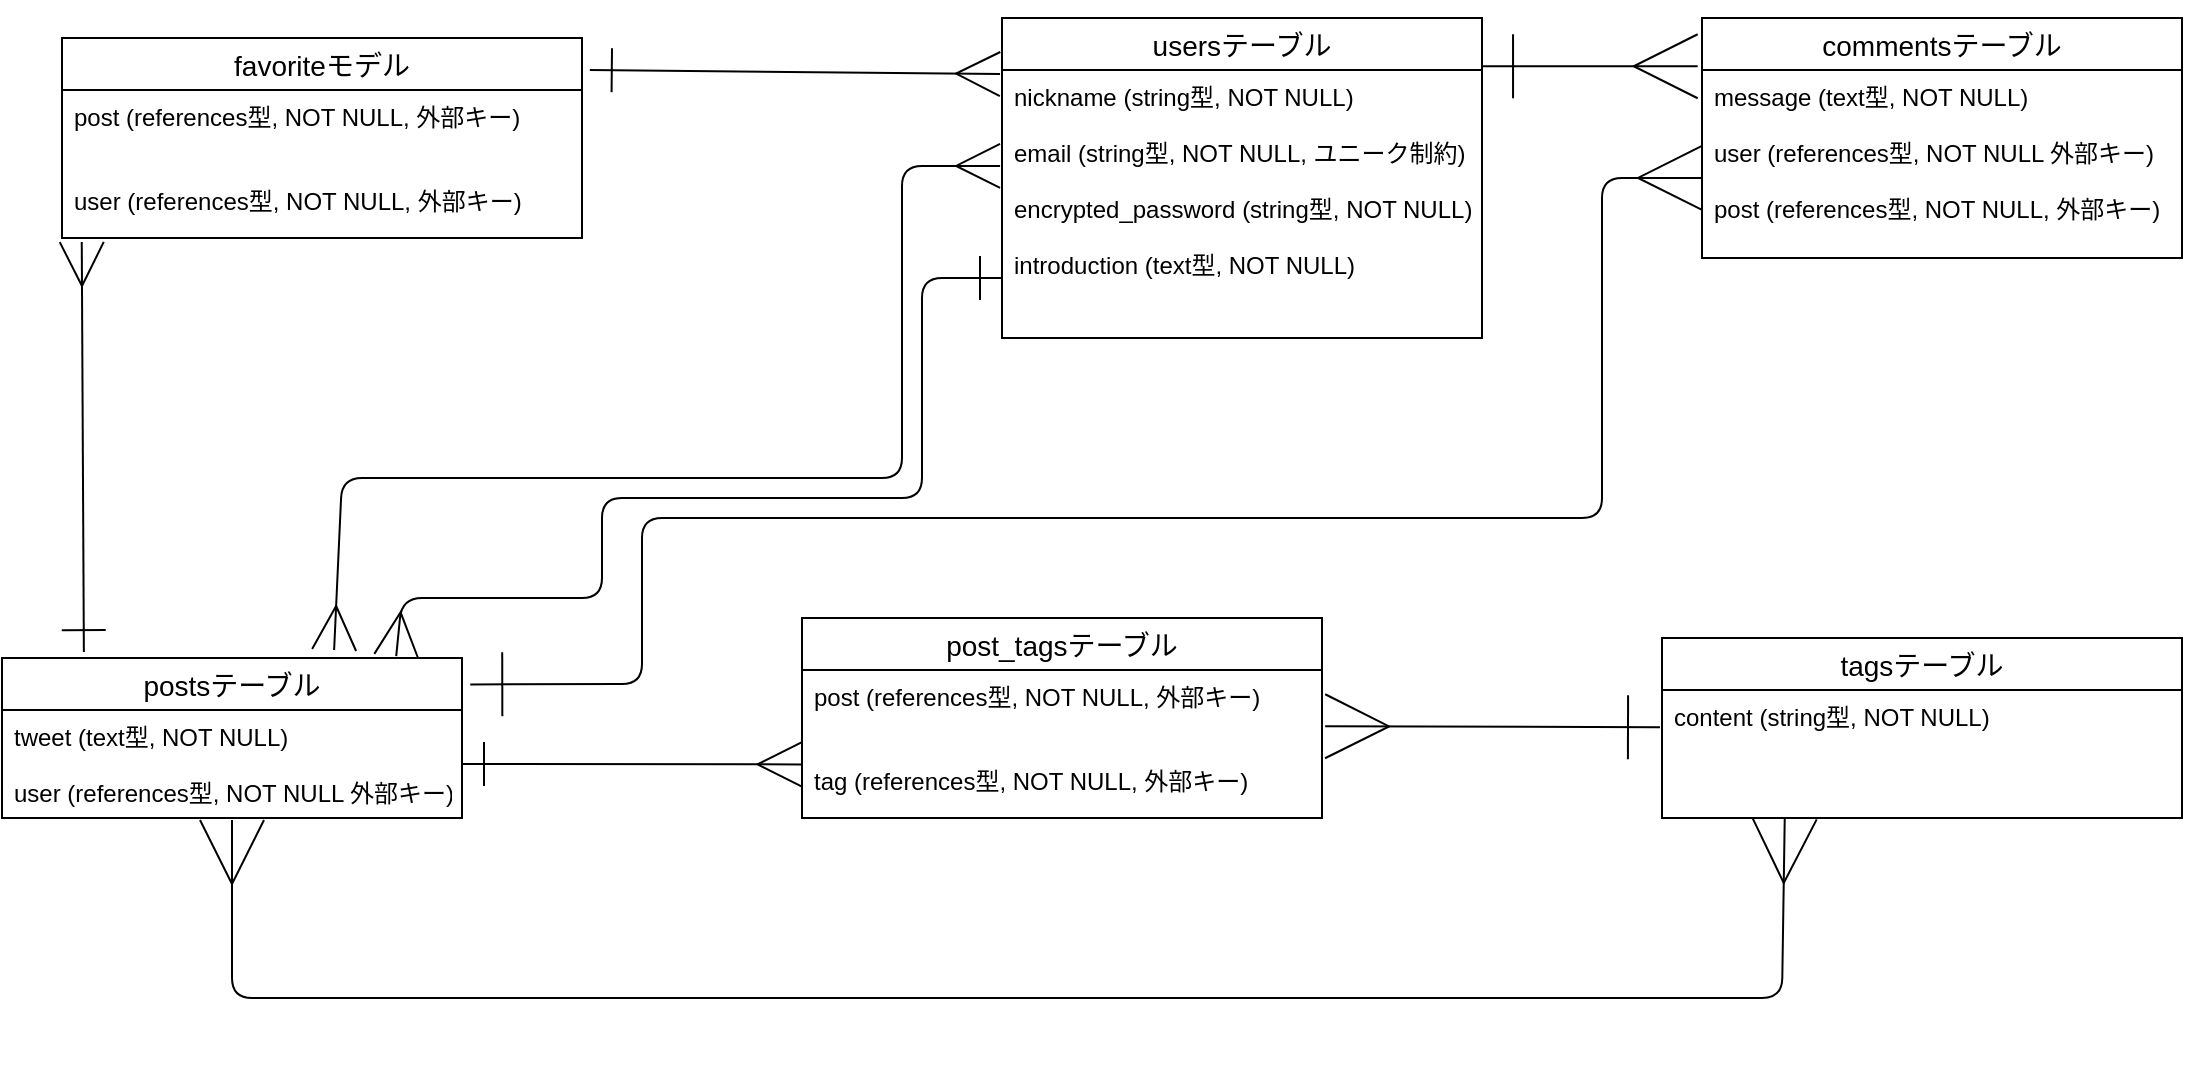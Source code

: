 <mxfile>
    <diagram id="5DIvKkN3vRLSX2nNYs3s" name="ページ1">
        <mxGraphModel dx="728" dy="680" grid="1" gridSize="10" guides="1" tooltips="1" connect="1" arrows="1" fold="1" page="1" pageScale="1" pageWidth="1169" pageHeight="827" math="0" shadow="0">
            <root>
                <mxCell id="0"/>
                <mxCell id="1" parent="0"/>
                <mxCell id="28" style="edgeStyle=none;html=1;startArrow=ERmany;startFill=0;endArrow=ERmany;endFill=0;startSize=30;endSize=30;sourcePerimeterSpacing=1;strokeWidth=1;entryX=0.236;entryY=1.007;entryDx=0;entryDy=0;entryPerimeter=0;" parent="1" source="2" target="15" edge="1">
                    <mxGeometry relative="1" as="geometry">
                        <mxPoint x="149.091" y="760" as="targetPoint"/>
                        <Array as="points">
                            <mxPoint x="155" y="520"/>
                            <mxPoint x="930" y="520"/>
                        </Array>
                    </mxGeometry>
                </mxCell>
                <mxCell id="2" value="postsテーブル" style="swimlane;fontStyle=0;childLayout=stackLayout;horizontal=1;startSize=26;horizontalStack=0;resizeParent=1;resizeParentMax=0;resizeLast=0;collapsible=1;marginBottom=0;align=center;fontSize=14;" parent="1" vertex="1">
                    <mxGeometry x="40" y="350" width="230" height="80" as="geometry"/>
                </mxCell>
                <mxCell id="3" value="tweet (text型, NOT NULL)&#10;&#10;user (references型, NOT NULL 外部キー)&#10;&#10;&#10;" style="text;strokeColor=none;fillColor=none;spacingLeft=4;spacingRight=4;overflow=hidden;rotatable=0;points=[[0,0.5],[1,0.5]];portConstraint=eastwest;fontSize=12;" parent="2" vertex="1">
                    <mxGeometry y="26" width="230" height="54" as="geometry"/>
                </mxCell>
                <mxCell id="27" style="edgeStyle=none;html=1;entryX=0.857;entryY=-0.012;entryDx=0;entryDy=0;entryPerimeter=0;startArrow=ERone;startFill=0;endArrow=ERmany;endFill=0;startSize=20;endSize=20;sourcePerimeterSpacing=1;strokeWidth=1;exitX=0;exitY=0.776;exitDx=0;exitDy=0;exitPerimeter=0;" parent="1" source="7" target="2" edge="1">
                    <mxGeometry relative="1" as="geometry">
                        <Array as="points">
                            <mxPoint x="500" y="160"/>
                            <mxPoint x="500" y="270"/>
                            <mxPoint x="340" y="270"/>
                            <mxPoint x="340" y="320"/>
                            <mxPoint x="240" y="320"/>
                        </Array>
                    </mxGeometry>
                </mxCell>
                <mxCell id="6" value="usersテーブル" style="swimlane;fontStyle=0;childLayout=stackLayout;horizontal=1;startSize=26;horizontalStack=0;resizeParent=1;resizeParentMax=0;resizeLast=0;collapsible=1;marginBottom=0;align=center;fontSize=14;" parent="1" vertex="1">
                    <mxGeometry x="540" y="30" width="240" height="160" as="geometry"/>
                </mxCell>
                <mxCell id="7" value="nickname (string型, NOT NULL)&#10;&#10;email (string型, NOT NULL, ユニーク制約)&#10;&#10;encrypted_password (string型, NOT NULL)&#10;&#10;introduction (text型, NOT NULL)&#10;" style="text;strokeColor=none;fillColor=none;spacingLeft=4;spacingRight=4;overflow=hidden;rotatable=0;points=[[0,0.5],[1,0.5]];portConstraint=eastwest;fontSize=12;" parent="6" vertex="1">
                    <mxGeometry y="26" width="240" height="134" as="geometry"/>
                </mxCell>
                <mxCell id="10" value="commentsテーブル" style="swimlane;fontStyle=0;childLayout=stackLayout;horizontal=1;startSize=26;horizontalStack=0;resizeParent=1;resizeParentMax=0;resizeLast=0;collapsible=1;marginBottom=0;align=center;fontSize=14;" parent="1" vertex="1">
                    <mxGeometry x="890" y="30" width="240" height="120" as="geometry"/>
                </mxCell>
                <mxCell id="11" value="message (text型, NOT NULL)&#10;&#10;user (references型, NOT NULL 外部キー)&#10;&#10;post (references型, NOT NULL, 外部キー)&#10;&#10;" style="text;strokeColor=none;fillColor=none;spacingLeft=4;spacingRight=4;overflow=hidden;rotatable=0;points=[[0,0.5],[1,0.5]];portConstraint=eastwest;fontSize=12;" parent="10" vertex="1">
                    <mxGeometry y="26" width="240" height="94" as="geometry"/>
                </mxCell>
                <mxCell id="26" style="edgeStyle=none;html=1;entryX=1.006;entryY=0.38;entryDx=0;entryDy=0;entryPerimeter=0;startArrow=ERone;startFill=0;endArrow=ERmany;endFill=0;startSize=30;endSize=30;sourcePerimeterSpacing=1;strokeWidth=1;" parent="1" source="14" target="19" edge="1">
                    <mxGeometry relative="1" as="geometry"/>
                </mxCell>
                <mxCell id="14" value="tagsテーブル" style="swimlane;fontStyle=0;childLayout=stackLayout;horizontal=1;startSize=26;horizontalStack=0;resizeParent=1;resizeParentMax=0;resizeLast=0;collapsible=1;marginBottom=0;align=center;fontSize=14;" parent="1" vertex="1">
                    <mxGeometry x="870" y="340" width="260" height="90" as="geometry"/>
                </mxCell>
                <mxCell id="15" value="content (string型, NOT NULL)&#10;" style="text;strokeColor=none;fillColor=none;spacingLeft=4;spacingRight=4;overflow=hidden;rotatable=0;points=[[0,0.5],[1,0.5]];portConstraint=eastwest;fontSize=12;" parent="14" vertex="1">
                    <mxGeometry y="26" width="260" height="64" as="geometry"/>
                </mxCell>
                <mxCell id="18" value="post_tagsテーブル" style="swimlane;fontStyle=0;childLayout=stackLayout;horizontal=1;startSize=26;horizontalStack=0;resizeParent=1;resizeParentMax=0;resizeLast=0;collapsible=1;marginBottom=0;align=center;fontSize=14;" parent="1" vertex="1">
                    <mxGeometry x="440" y="330" width="260" height="100" as="geometry"/>
                </mxCell>
                <mxCell id="19" value="post (references型, NOT NULL, 外部キー)&#10;&#10;&#10;tag (references型, NOT NULL, 外部キー)" style="text;strokeColor=none;fillColor=none;spacingLeft=4;spacingRight=4;overflow=hidden;rotatable=0;points=[[0,0.5],[1,0.5]];portConstraint=eastwest;fontSize=12;" parent="18" vertex="1">
                    <mxGeometry y="26" width="260" height="74" as="geometry"/>
                </mxCell>
                <mxCell id="21" style="edgeStyle=none;html=1;exitX=0.998;exitY=-0.014;exitDx=0;exitDy=0;startArrow=ERone;startFill=0;strokeWidth=1;sourcePerimeterSpacing=1;startSize=30;endArrow=ERmany;endFill=0;endSize=30;entryX=-0.009;entryY=0.201;entryDx=0;entryDy=0;entryPerimeter=0;exitPerimeter=0;" parent="1" source="7" target="10" edge="1">
                    <mxGeometry relative="1" as="geometry">
                        <mxPoint x="630" y="123" as="targetPoint"/>
                        <Array as="points"/>
                    </mxGeometry>
                </mxCell>
                <mxCell id="24" value="" style="edgeStyle=none;html=1;startArrow=ERone;startFill=0;endArrow=ERmany;endFill=0;startSize=30;endSize=30;sourcePerimeterSpacing=1;strokeWidth=1;exitX=1.018;exitY=0.165;exitDx=0;exitDy=0;exitPerimeter=0;entryX=0;entryY=0.574;entryDx=0;entryDy=0;entryPerimeter=0;" parent="1" source="2" target="11" edge="1">
                    <mxGeometry relative="1" as="geometry">
                        <Array as="points">
                            <mxPoint x="360" y="363"/>
                            <mxPoint x="360" y="280"/>
                            <mxPoint x="840" y="280"/>
                            <mxPoint x="840" y="110"/>
                        </Array>
                    </mxGeometry>
                </mxCell>
                <mxCell id="25" style="edgeStyle=none;html=1;exitX=1;exitY=0.5;exitDx=0;exitDy=0;entryX=-0.001;entryY=0.638;entryDx=0;entryDy=0;entryPerimeter=0;startArrow=ERone;startFill=0;endArrow=ERmany;endFill=0;startSize=20;endSize=20;sourcePerimeterSpacing=1;strokeWidth=1;" parent="1" source="3" target="19" edge="1">
                    <mxGeometry relative="1" as="geometry"/>
                </mxCell>
                <mxCell id="29" value="favoriteモデル" style="swimlane;fontStyle=0;childLayout=stackLayout;horizontal=1;startSize=26;horizontalStack=0;resizeParent=1;resizeParentMax=0;resizeLast=0;collapsible=1;marginBottom=0;align=center;fontSize=14;" vertex="1" parent="1">
                    <mxGeometry x="70" y="40" width="260" height="100" as="geometry"/>
                </mxCell>
                <mxCell id="30" value="post (references型, NOT NULL, 外部キー)&#10;&#10;&#10;user (references型, NOT NULL, 外部キー)" style="text;strokeColor=none;fillColor=none;spacingLeft=4;spacingRight=4;overflow=hidden;rotatable=0;points=[[0,0.5],[1,0.5]];portConstraint=eastwest;fontSize=12;" vertex="1" parent="29">
                    <mxGeometry y="26" width="260" height="74" as="geometry"/>
                </mxCell>
                <mxCell id="32" style="edgeStyle=none;html=1;entryX=-0.004;entryY=0.358;entryDx=0;entryDy=0;entryPerimeter=0;startArrow=ERmany;startFill=0;endArrow=ERmany;endFill=0;endSize=20;startSize=20;exitX=0.722;exitY=-0.05;exitDx=0;exitDy=0;exitPerimeter=0;" edge="1" parent="1" source="2" target="7">
                    <mxGeometry relative="1" as="geometry">
                        <mxPoint x="80" y="340" as="sourcePoint"/>
                        <Array as="points">
                            <mxPoint x="210" y="260"/>
                            <mxPoint x="310" y="260"/>
                            <mxPoint x="490" y="260"/>
                            <mxPoint x="490" y="104"/>
                        </Array>
                    </mxGeometry>
                </mxCell>
                <mxCell id="33" style="edgeStyle=none;html=1;exitX=0.178;exitY=-0.037;exitDx=0;exitDy=0;startArrow=ERone;startFill=0;endArrow=ERmany;endFill=0;startSize=20;endSize=20;sourcePerimeterSpacing=1;strokeWidth=1;exitPerimeter=0;entryX=0.038;entryY=1.027;entryDx=0;entryDy=0;entryPerimeter=0;" edge="1" parent="1" source="2" target="30">
                    <mxGeometry relative="1" as="geometry">
                        <mxPoint x="50" y="250" as="sourcePoint"/>
                        <mxPoint x="80" y="150" as="targetPoint"/>
                    </mxGeometry>
                </mxCell>
                <mxCell id="34" style="edgeStyle=none;html=1;exitX=1.015;exitY=0.16;exitDx=0;exitDy=0;entryX=-0.004;entryY=0.015;entryDx=0;entryDy=0;entryPerimeter=0;startArrow=ERone;startFill=0;endArrow=ERmany;endFill=0;startSize=20;endSize=20;sourcePerimeterSpacing=1;strokeWidth=1;exitPerimeter=0;" edge="1" parent="1" source="29" target="7">
                    <mxGeometry relative="1" as="geometry">
                        <mxPoint x="340" y="60" as="sourcePoint"/>
                        <mxPoint x="509.74" y="60.212" as="targetPoint"/>
                    </mxGeometry>
                </mxCell>
            </root>
        </mxGraphModel>
    </diagram>
</mxfile>